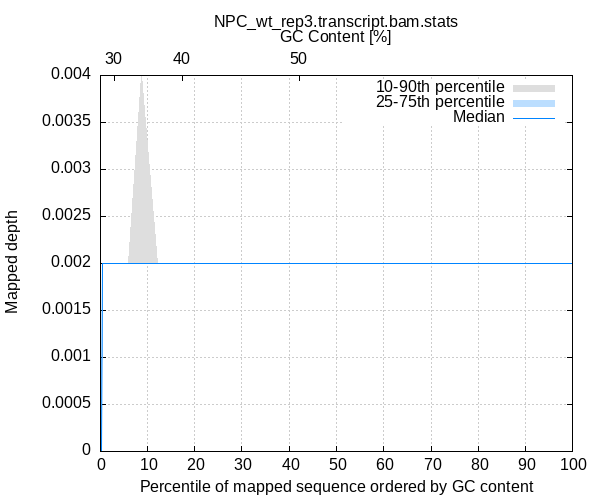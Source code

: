 
            set terminal png size 600,500 truecolor
            set output "NPC_wt_rep3.transcript_stats/gc-depth.png"
            set grid xtics ytics y2tics back lc rgb "#cccccc"
            set ylabel "Mapped depth"
            set xlabel "Percentile of mapped sequence ordered by GC content"
            set x2label "GC Content [%]"
            set title "NPC_wt_rep3.transcript.bam.stats" noenhanced
            set x2tics ("30" 3.012,"40" 17.470,"50" 42.169)
            set xtics nomirror
            set xrange [0.1:99.9]

            plot '-' using 1:2:3 with filledcurve lt 1 lc rgb "#dedede" t '10-90th percentile' , \
                 '-' using 1:2:3 with filledcurve lt 1 lc rgb "#bbdeff" t '25-75th percentile' , \
                 '-' using 1:2 with lines lc rgb "#0084ff" t 'Median'
        0.402	0.000	0.000
0.602	0.002	0.002
0.803	0.002	0.002
1.606	0.002	0.002
2.008	0.002	0.002
3.012	0.002	0.002
4.819	0.002	0.002
6.024	0.002	0.002
8.835	0.002	0.004
12.249	0.002	0.002
17.470	0.002	0.002
20.080	0.002	0.002
24.699	0.002	0.002
28.514	0.002	0.002
33.936	0.002	0.002
42.169	0.002	0.002
50.201	0.002	0.002
56.627	0.002	0.002
65.060	0.002	0.002
73.494	0.002	0.002
79.317	0.002	0.002
84.739	0.002	0.002
90.763	0.002	0.002
93.574	0.002	0.002
95.382	0.002	0.002
96.787	0.002	0.002
98.394	0.002	0.002
99.197	0.002	0.002
99.398	0.002	0.002
99.598	0.002	0.002
99.799	0.002	0.002
100.000	0.002	0.002
end
0.402	0.000	0.000
0.602	0.002	0.002
0.803	0.002	0.002
1.606	0.002	0.002
2.008	0.002	0.002
3.012	0.002	0.002
4.819	0.002	0.002
6.024	0.002	0.002
8.835	0.002	0.002
12.249	0.002	0.002
17.470	0.002	0.002
20.080	0.002	0.002
24.699	0.002	0.002
28.514	0.002	0.002
33.936	0.002	0.002
42.169	0.002	0.002
50.201	0.002	0.002
56.627	0.002	0.002
65.060	0.002	0.002
73.494	0.002	0.002
79.317	0.002	0.002
84.739	0.002	0.002
90.763	0.002	0.002
93.574	0.002	0.002
95.382	0.002	0.002
96.787	0.002	0.002
98.394	0.002	0.002
99.197	0.002	0.002
99.398	0.002	0.002
99.598	0.002	0.002
99.799	0.002	0.002
100.000	0.002	0.002
end
0.402	0.000
0.602	0.002
0.803	0.002
1.606	0.002
2.008	0.002
3.012	0.002
4.819	0.002
6.024	0.002
8.835	0.002
12.249	0.002
17.470	0.002
20.080	0.002
24.699	0.002
28.514	0.002
33.936	0.002
42.169	0.002
50.201	0.002
56.627	0.002
65.060	0.002
73.494	0.002
79.317	0.002
84.739	0.002
90.763	0.002
93.574	0.002
95.382	0.002
96.787	0.002
98.394	0.002
99.197	0.002
99.398	0.002
99.598	0.002
99.799	0.002
100.000	0.002
end
